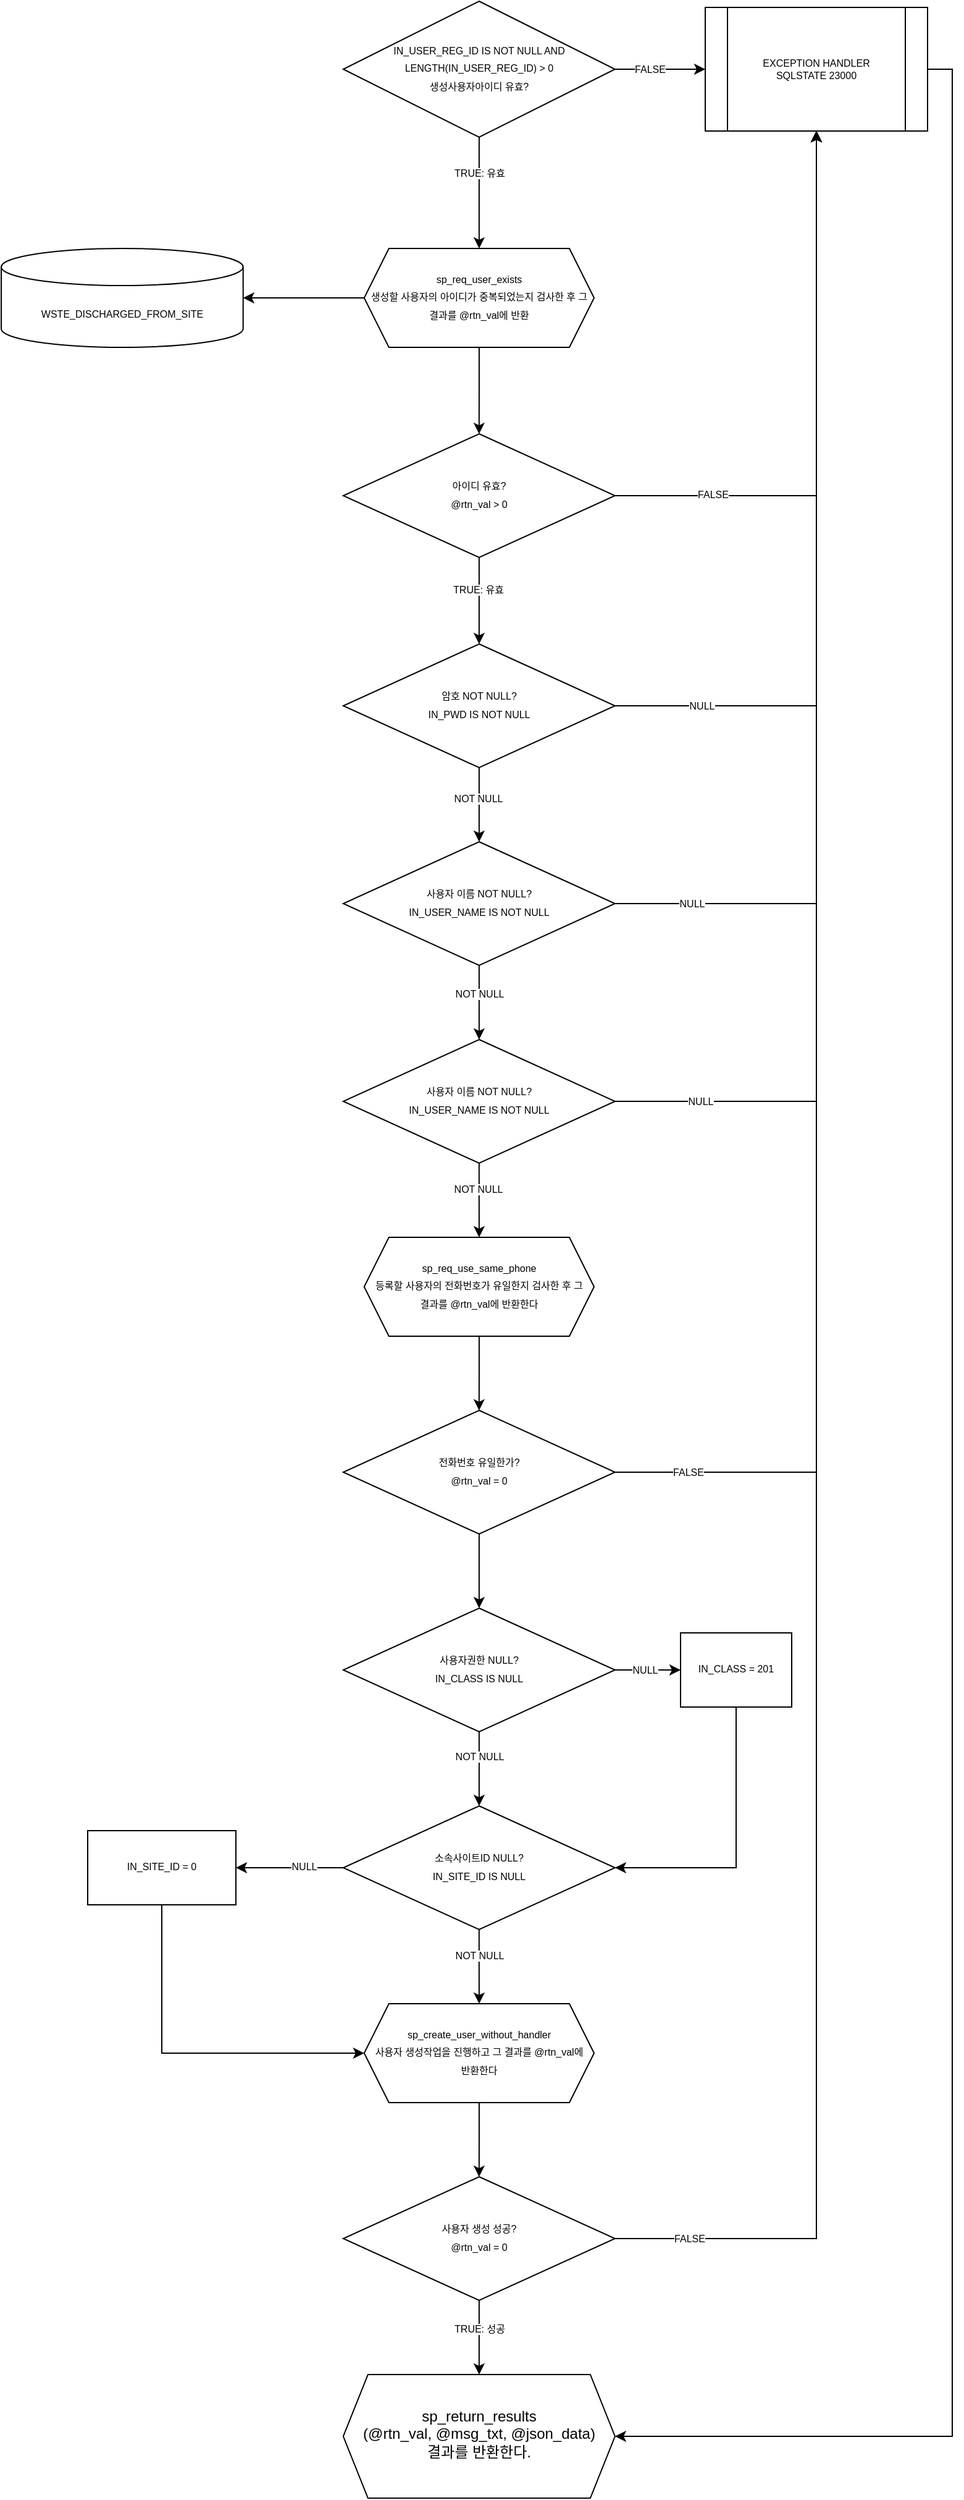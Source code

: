 <mxfile version="16.5.6" type="device"><diagram id="5-U5GQrKx4De8IffGInq" name="Page-1"><mxGraphModel dx="3296" dy="6227" grid="1" gridSize="10" guides="1" tooltips="1" connect="1" arrows="1" fold="1" page="1" pageScale="1" pageWidth="827" pageHeight="1169" math="0" shadow="0"><root><mxCell id="0"/><mxCell id="1" parent="0"/><mxCell id="DflL0X33gIR-mx3biRKd-7" value="" style="edgeStyle=orthogonalEdgeStyle;rounded=0;orthogonalLoop=1;jettySize=auto;html=1;entryX=0.5;entryY=0;entryDx=0;entryDy=0;exitX=0.5;exitY=1;exitDx=0;exitDy=0;" parent="1" source="WgC56VOVdKIKWmTyAk4q-1" target="DflL0X33gIR-mx3biRKd-24" edge="1"><mxGeometry relative="1" as="geometry"><mxPoint x="-380" y="-3370" as="sourcePoint"/><mxPoint x="-370.07" y="-3320" as="targetPoint"/></mxGeometry></mxCell><mxCell id="WgC56VOVdKIKWmTyAk4q-4" value="TRUE: 유효" style="edgeLabel;html=1;align=center;verticalAlign=middle;resizable=0;points=[];fontSize=8;" vertex="1" connectable="0" parent="DflL0X33gIR-mx3biRKd-7"><mxGeometry x="-0.359" relative="1" as="geometry"><mxPoint as="offset"/></mxGeometry></mxCell><mxCell id="DflL0X33gIR-mx3biRKd-26" value="" style="edgeStyle=orthogonalEdgeStyle;rounded=0;orthogonalLoop=1;jettySize=auto;html=1;" parent="1" source="DflL0X33gIR-mx3biRKd-24" target="DflL0X33gIR-mx3biRKd-25" edge="1"><mxGeometry relative="1" as="geometry"/></mxCell><mxCell id="DflL0X33gIR-mx3biRKd-107" style="edgeStyle=orthogonalEdgeStyle;rounded=0;orthogonalLoop=1;jettySize=auto;html=1;entryX=1;entryY=0.5;entryDx=0;entryDy=0;entryPerimeter=0;fontSize=8;" parent="1" source="DflL0X33gIR-mx3biRKd-24" target="DflL0X33gIR-mx3biRKd-106" edge="1"><mxGeometry relative="1" as="geometry"/></mxCell><mxCell id="DflL0X33gIR-mx3biRKd-24" value="&lt;span style=&quot;font-size: 8px&quot;&gt;sp_req_user_exists&lt;/span&gt;&lt;br&gt;&lt;span style=&quot;font-size: 8px&quot;&gt;생성할 사용자의 아이디가 중복되었는지 검사한 후 그 결과를 @rtn_val에 반환&lt;/span&gt;" style="shape=hexagon;perimeter=hexagonPerimeter2;whiteSpace=wrap;html=1;fixedSize=1;shadow=0;strokeWidth=1;spacing=6;spacingTop=-4;" parent="1" vertex="1"><mxGeometry x="-496.14" y="-3300" width="186.14" height="80" as="geometry"/></mxCell><mxCell id="DflL0X33gIR-mx3biRKd-30" value="" style="edgeStyle=orthogonalEdgeStyle;rounded=0;orthogonalLoop=1;jettySize=auto;html=1;fontSize=8;entryX=0.5;entryY=0;entryDx=0;entryDy=0;" parent="1" source="DflL0X33gIR-mx3biRKd-25" target="DflL0X33gIR-mx3biRKd-108" edge="1"><mxGeometry relative="1" as="geometry"><mxPoint x="-370" y="-2990" as="targetPoint"/></mxGeometry></mxCell><mxCell id="DflL0X33gIR-mx3biRKd-31" value="TRUE: 유효" style="edgeLabel;html=1;align=center;verticalAlign=middle;resizable=0;points=[];fontSize=8;" parent="DflL0X33gIR-mx3biRKd-30" vertex="1" connectable="0"><mxGeometry x="-0.258" y="-1" relative="1" as="geometry"><mxPoint as="offset"/></mxGeometry></mxCell><mxCell id="DflL0X33gIR-mx3biRKd-110" style="edgeStyle=orthogonalEdgeStyle;rounded=0;orthogonalLoop=1;jettySize=auto;html=1;entryX=0.5;entryY=1;entryDx=0;entryDy=0;fontSize=8;" parent="1" source="DflL0X33gIR-mx3biRKd-25" target="DflL0X33gIR-mx3biRKd-109" edge="1"><mxGeometry relative="1" as="geometry"/></mxCell><mxCell id="DflL0X33gIR-mx3biRKd-113" value="FALSE" style="edgeLabel;html=1;align=center;verticalAlign=middle;resizable=0;points=[];fontSize=8;" parent="DflL0X33gIR-mx3biRKd-110" vertex="1" connectable="0"><mxGeometry x="-0.655" y="1" relative="1" as="geometry"><mxPoint as="offset"/></mxGeometry></mxCell><mxCell id="DflL0X33gIR-mx3biRKd-25" value="&lt;span style=&quot;font-size: 8px&quot;&gt;아이디 유효?&lt;/span&gt;&lt;br&gt;&lt;span style=&quot;font-size: 8px&quot;&gt;@rtn_val&amp;nbsp;&amp;gt; 0&lt;/span&gt;" style="rhombus;whiteSpace=wrap;html=1;shadow=0;strokeWidth=1;spacing=6;spacingTop=-4;" parent="1" vertex="1"><mxGeometry x="-513.07" y="-3150" width="220" height="100" as="geometry"/></mxCell><mxCell id="DflL0X33gIR-mx3biRKd-106" value="&lt;span style=&quot;font-size: 8px&quot;&gt;WSTE_DISCHARGED_FROM_SITE&lt;/span&gt;" style="shape=cylinder3;whiteSpace=wrap;html=1;boundedLbl=1;backgroundOutline=1;size=15;fontSize=8;" parent="1" vertex="1"><mxGeometry x="-790" y="-3300" width="195.86" height="80" as="geometry"/></mxCell><mxCell id="DflL0X33gIR-mx3biRKd-112" style="edgeStyle=orthogonalEdgeStyle;rounded=0;orthogonalLoop=1;jettySize=auto;html=1;entryX=0.5;entryY=1;entryDx=0;entryDy=0;fontSize=8;" parent="1" source="DflL0X33gIR-mx3biRKd-108" target="DflL0X33gIR-mx3biRKd-109" edge="1"><mxGeometry relative="1" as="geometry"/></mxCell><mxCell id="DflL0X33gIR-mx3biRKd-114" value="NULL" style="edgeLabel;html=1;align=center;verticalAlign=middle;resizable=0;points=[];fontSize=8;" parent="DflL0X33gIR-mx3biRKd-112" vertex="1" connectable="0"><mxGeometry x="-0.778" relative="1" as="geometry"><mxPoint as="offset"/></mxGeometry></mxCell><mxCell id="DflL0X33gIR-mx3biRKd-116" value="" style="edgeStyle=orthogonalEdgeStyle;rounded=0;orthogonalLoop=1;jettySize=auto;html=1;fontSize=8;entryX=0.5;entryY=0;entryDx=0;entryDy=0;" parent="1" source="DflL0X33gIR-mx3biRKd-108" target="WgC56VOVdKIKWmTyAk4q-5" edge="1"><mxGeometry relative="1" as="geometry"/></mxCell><mxCell id="DflL0X33gIR-mx3biRKd-117" value="NOT NULL" style="edgeLabel;html=1;align=center;verticalAlign=middle;resizable=0;points=[];fontSize=8;" parent="DflL0X33gIR-mx3biRKd-116" vertex="1" connectable="0"><mxGeometry x="-0.186" y="-1" relative="1" as="geometry"><mxPoint as="offset"/></mxGeometry></mxCell><mxCell id="DflL0X33gIR-mx3biRKd-108" value="&lt;font style=&quot;font-size: 8px&quot;&gt;암호 NOT NULL?&lt;br&gt;IN_PWD IS NOT NULL&lt;/font&gt;" style="rhombus;whiteSpace=wrap;html=1;shadow=0;strokeWidth=1;spacing=6;spacingTop=-4;" parent="1" vertex="1"><mxGeometry x="-513.07" y="-2980" width="220" height="100" as="geometry"/></mxCell><mxCell id="DflL0X33gIR-mx3biRKd-118" style="edgeStyle=orthogonalEdgeStyle;rounded=0;orthogonalLoop=1;jettySize=auto;html=1;entryX=1;entryY=0.5;entryDx=0;entryDy=0;fontSize=8;exitX=1;exitY=0.5;exitDx=0;exitDy=0;" parent="1" source="DflL0X33gIR-mx3biRKd-109" target="DflL0X33gIR-mx3biRKd-115" edge="1"><mxGeometry relative="1" as="geometry"><Array as="points"><mxPoint x="-20" y="-3445"/><mxPoint x="-20" y="-1530"/></Array></mxGeometry></mxCell><mxCell id="DflL0X33gIR-mx3biRKd-109" value="EXCEPTION HANDLER&lt;br&gt;SQLSTATE 23000" style="shape=process;whiteSpace=wrap;html=1;backgroundOutline=1;fontSize=8;" parent="1" vertex="1"><mxGeometry x="-220" y="-3495" width="180" height="100" as="geometry"/></mxCell><mxCell id="DflL0X33gIR-mx3biRKd-115" value="sp_return_results&lt;br&gt;(@rtn_val, @msg_txt, @json_data)&lt;br&gt;결과를 반환한다." style="shape=hexagon;perimeter=hexagonPerimeter2;whiteSpace=wrap;html=1;fixedSize=1;shadow=0;strokeWidth=1;spacing=6;spacingTop=-4;" parent="1" vertex="1"><mxGeometry x="-513.07" y="-1580" width="220" height="100" as="geometry"/></mxCell><mxCell id="WgC56VOVdKIKWmTyAk4q-2" value="" style="edgeStyle=orthogonalEdgeStyle;rounded=0;orthogonalLoop=1;jettySize=auto;html=1;fontSize=8;" edge="1" parent="1" source="WgC56VOVdKIKWmTyAk4q-1" target="DflL0X33gIR-mx3biRKd-109"><mxGeometry relative="1" as="geometry"/></mxCell><mxCell id="WgC56VOVdKIKWmTyAk4q-3" value="FALSE" style="edgeLabel;html=1;align=center;verticalAlign=middle;resizable=0;points=[];fontSize=8;" vertex="1" connectable="0" parent="WgC56VOVdKIKWmTyAk4q-2"><mxGeometry x="-0.252" relative="1" as="geometry"><mxPoint as="offset"/></mxGeometry></mxCell><mxCell id="WgC56VOVdKIKWmTyAk4q-1" value="&lt;font style=&quot;font-size: 8px&quot;&gt;IN_USER_REG_ID IS NOT NULL AND LENGTH(IN_USER_REG_ID) &amp;gt; 0&lt;br&gt;생성사용자아이디 유효?&lt;br&gt;&lt;/font&gt;" style="rhombus;whiteSpace=wrap;html=1;shadow=0;strokeWidth=1;spacing=6;spacingTop=-4;" vertex="1" parent="1"><mxGeometry x="-513.07" y="-3500" width="220" height="110" as="geometry"/></mxCell><mxCell id="WgC56VOVdKIKWmTyAk4q-6" style="edgeStyle=orthogonalEdgeStyle;rounded=0;orthogonalLoop=1;jettySize=auto;html=1;entryX=0.5;entryY=1;entryDx=0;entryDy=0;fontSize=8;" edge="1" parent="1" source="WgC56VOVdKIKWmTyAk4q-5" target="DflL0X33gIR-mx3biRKd-109"><mxGeometry relative="1" as="geometry"/></mxCell><mxCell id="WgC56VOVdKIKWmTyAk4q-7" value="NULL" style="edgeLabel;html=1;align=center;verticalAlign=middle;resizable=0;points=[];fontSize=8;" vertex="1" connectable="0" parent="WgC56VOVdKIKWmTyAk4q-6"><mxGeometry x="-0.844" relative="1" as="geometry"><mxPoint as="offset"/></mxGeometry></mxCell><mxCell id="WgC56VOVdKIKWmTyAk4q-9" value="" style="edgeStyle=orthogonalEdgeStyle;rounded=0;orthogonalLoop=1;jettySize=auto;html=1;fontSize=8;" edge="1" parent="1" source="WgC56VOVdKIKWmTyAk4q-5" target="WgC56VOVdKIKWmTyAk4q-8"><mxGeometry relative="1" as="geometry"/></mxCell><mxCell id="WgC56VOVdKIKWmTyAk4q-10" value="NOT NULL" style="edgeLabel;html=1;align=center;verticalAlign=middle;resizable=0;points=[];fontSize=8;" vertex="1" connectable="0" parent="WgC56VOVdKIKWmTyAk4q-9"><mxGeometry x="-0.252" relative="1" as="geometry"><mxPoint as="offset"/></mxGeometry></mxCell><mxCell id="WgC56VOVdKIKWmTyAk4q-5" value="&lt;font style=&quot;font-size: 8px&quot;&gt;사용자 이름 NOT NULL?&lt;br&gt;IN_USER_NAME IS NOT NULL&lt;/font&gt;" style="rhombus;whiteSpace=wrap;html=1;shadow=0;strokeWidth=1;spacing=6;spacingTop=-4;" vertex="1" parent="1"><mxGeometry x="-513.07" y="-2820" width="220" height="100" as="geometry"/></mxCell><mxCell id="WgC56VOVdKIKWmTyAk4q-11" style="edgeStyle=orthogonalEdgeStyle;rounded=0;orthogonalLoop=1;jettySize=auto;html=1;fontSize=8;" edge="1" parent="1" source="WgC56VOVdKIKWmTyAk4q-8" target="DflL0X33gIR-mx3biRKd-109"><mxGeometry relative="1" as="geometry"/></mxCell><mxCell id="WgC56VOVdKIKWmTyAk4q-12" value="NULL" style="edgeLabel;html=1;align=center;verticalAlign=middle;resizable=0;points=[];fontSize=8;" vertex="1" connectable="0" parent="WgC56VOVdKIKWmTyAk4q-11"><mxGeometry x="-0.856" relative="1" as="geometry"><mxPoint as="offset"/></mxGeometry></mxCell><mxCell id="WgC56VOVdKIKWmTyAk4q-14" value="" style="edgeStyle=orthogonalEdgeStyle;rounded=0;orthogonalLoop=1;jettySize=auto;html=1;fontSize=8;" edge="1" parent="1" source="WgC56VOVdKIKWmTyAk4q-8" target="WgC56VOVdKIKWmTyAk4q-13"><mxGeometry relative="1" as="geometry"/></mxCell><mxCell id="WgC56VOVdKIKWmTyAk4q-15" value="NOT NULL" style="edgeLabel;html=1;align=center;verticalAlign=middle;resizable=0;points=[];fontSize=8;" vertex="1" connectable="0" parent="WgC56VOVdKIKWmTyAk4q-14"><mxGeometry x="-0.295" y="-1" relative="1" as="geometry"><mxPoint as="offset"/></mxGeometry></mxCell><mxCell id="WgC56VOVdKIKWmTyAk4q-8" value="&lt;font style=&quot;font-size: 8px&quot;&gt;사용자 이름 NOT NULL?&lt;br&gt;IN_USER_NAME IS NOT NULL&lt;/font&gt;" style="rhombus;whiteSpace=wrap;html=1;shadow=0;strokeWidth=1;spacing=6;spacingTop=-4;" vertex="1" parent="1"><mxGeometry x="-513.07" y="-2660" width="220" height="100" as="geometry"/></mxCell><mxCell id="WgC56VOVdKIKWmTyAk4q-18" value="" style="edgeStyle=orthogonalEdgeStyle;rounded=0;orthogonalLoop=1;jettySize=auto;html=1;fontSize=8;" edge="1" parent="1" source="WgC56VOVdKIKWmTyAk4q-13" target="WgC56VOVdKIKWmTyAk4q-17"><mxGeometry relative="1" as="geometry"/></mxCell><mxCell id="WgC56VOVdKIKWmTyAk4q-13" value="&lt;span style=&quot;font-size: 8px&quot;&gt;sp_req_use_same_phone&lt;/span&gt;&lt;br&gt;&lt;span style=&quot;font-size: 8px&quot;&gt;등록할 사용자의 전화번호가 유일한지 검사한 후 그 결과를&amp;nbsp;&lt;/span&gt;&lt;span style=&quot;font-size: 8px&quot;&gt;@rtn_val에 반환한다&lt;/span&gt;" style="shape=hexagon;perimeter=hexagonPerimeter2;whiteSpace=wrap;html=1;fixedSize=1;shadow=0;strokeWidth=1;spacing=6;spacingTop=-4;" vertex="1" parent="1"><mxGeometry x="-496.14" y="-2500" width="186.14" height="80" as="geometry"/></mxCell><mxCell id="WgC56VOVdKIKWmTyAk4q-19" style="edgeStyle=orthogonalEdgeStyle;rounded=0;orthogonalLoop=1;jettySize=auto;html=1;fontSize=8;" edge="1" parent="1" source="WgC56VOVdKIKWmTyAk4q-17" target="DflL0X33gIR-mx3biRKd-109"><mxGeometry relative="1" as="geometry"/></mxCell><mxCell id="WgC56VOVdKIKWmTyAk4q-20" value="FALSE" style="edgeLabel;html=1;align=center;verticalAlign=middle;resizable=0;points=[];fontSize=8;" vertex="1" connectable="0" parent="WgC56VOVdKIKWmTyAk4q-19"><mxGeometry x="-0.906" relative="1" as="geometry"><mxPoint as="offset"/></mxGeometry></mxCell><mxCell id="WgC56VOVdKIKWmTyAk4q-22" value="" style="edgeStyle=orthogonalEdgeStyle;rounded=0;orthogonalLoop=1;jettySize=auto;html=1;fontSize=8;" edge="1" parent="1" source="WgC56VOVdKIKWmTyAk4q-17" target="WgC56VOVdKIKWmTyAk4q-21"><mxGeometry relative="1" as="geometry"/></mxCell><mxCell id="WgC56VOVdKIKWmTyAk4q-17" value="&lt;font style=&quot;font-size: 8px&quot;&gt;전화번호 유일한가?&lt;br&gt;@rtn_val = 0&lt;/font&gt;" style="rhombus;whiteSpace=wrap;html=1;shadow=0;strokeWidth=1;spacing=6;spacingTop=-4;" vertex="1" parent="1"><mxGeometry x="-513.07" y="-2360" width="220" height="100" as="geometry"/></mxCell><mxCell id="WgC56VOVdKIKWmTyAk4q-24" value="" style="edgeStyle=orthogonalEdgeStyle;rounded=0;orthogonalLoop=1;jettySize=auto;html=1;fontSize=8;" edge="1" parent="1" source="WgC56VOVdKIKWmTyAk4q-21" target="WgC56VOVdKIKWmTyAk4q-23"><mxGeometry relative="1" as="geometry"/></mxCell><mxCell id="WgC56VOVdKIKWmTyAk4q-28" value="NULL" style="edgeLabel;html=1;align=center;verticalAlign=middle;resizable=0;points=[];fontSize=8;" vertex="1" connectable="0" parent="WgC56VOVdKIKWmTyAk4q-24"><mxGeometry x="-0.384" y="-1" relative="1" as="geometry"><mxPoint x="7" y="-1" as="offset"/></mxGeometry></mxCell><mxCell id="WgC56VOVdKIKWmTyAk4q-26" value="" style="edgeStyle=orthogonalEdgeStyle;rounded=0;orthogonalLoop=1;jettySize=auto;html=1;fontSize=8;" edge="1" parent="1" source="WgC56VOVdKIKWmTyAk4q-21" target="WgC56VOVdKIKWmTyAk4q-25"><mxGeometry relative="1" as="geometry"/></mxCell><mxCell id="WgC56VOVdKIKWmTyAk4q-27" value="NOT NULL" style="edgeLabel;html=1;align=center;verticalAlign=middle;resizable=0;points=[];fontSize=8;" vertex="1" connectable="0" parent="WgC56VOVdKIKWmTyAk4q-26"><mxGeometry x="-0.344" relative="1" as="geometry"><mxPoint as="offset"/></mxGeometry></mxCell><mxCell id="WgC56VOVdKIKWmTyAk4q-21" value="&lt;font style=&quot;font-size: 8px&quot;&gt;사용자권한 NULL?&lt;br&gt;IN_CLASS IS NULL&lt;/font&gt;" style="rhombus;whiteSpace=wrap;html=1;shadow=0;strokeWidth=1;spacing=6;spacingTop=-4;" vertex="1" parent="1"><mxGeometry x="-513.07" y="-2200" width="220" height="100" as="geometry"/></mxCell><mxCell id="WgC56VOVdKIKWmTyAk4q-29" style="edgeStyle=orthogonalEdgeStyle;rounded=0;orthogonalLoop=1;jettySize=auto;html=1;entryX=1;entryY=0.5;entryDx=0;entryDy=0;fontSize=8;" edge="1" parent="1" source="WgC56VOVdKIKWmTyAk4q-23" target="WgC56VOVdKIKWmTyAk4q-25"><mxGeometry relative="1" as="geometry"><Array as="points"><mxPoint x="-195" y="-1990"/></Array></mxGeometry></mxCell><mxCell id="WgC56VOVdKIKWmTyAk4q-23" value="&lt;font style=&quot;font-size: 8px&quot;&gt;IN_CLASS = 201&lt;/font&gt;" style="whiteSpace=wrap;html=1;shadow=0;strokeWidth=1;spacing=6;spacingTop=-4;" vertex="1" parent="1"><mxGeometry x="-240" y="-2180" width="90" height="60" as="geometry"/></mxCell><mxCell id="WgC56VOVdKIKWmTyAk4q-31" value="" style="edgeStyle=orthogonalEdgeStyle;rounded=0;orthogonalLoop=1;jettySize=auto;html=1;fontSize=8;" edge="1" parent="1" source="WgC56VOVdKIKWmTyAk4q-25" target="WgC56VOVdKIKWmTyAk4q-30"><mxGeometry relative="1" as="geometry"/></mxCell><mxCell id="WgC56VOVdKIKWmTyAk4q-35" value="NULL" style="edgeLabel;html=1;align=center;verticalAlign=middle;resizable=0;points=[];fontSize=8;" vertex="1" connectable="0" parent="WgC56VOVdKIKWmTyAk4q-31"><mxGeometry x="-0.265" y="-1" relative="1" as="geometry"><mxPoint as="offset"/></mxGeometry></mxCell><mxCell id="WgC56VOVdKIKWmTyAk4q-33" value="" style="edgeStyle=orthogonalEdgeStyle;rounded=0;orthogonalLoop=1;jettySize=auto;html=1;fontSize=8;" edge="1" parent="1" source="WgC56VOVdKIKWmTyAk4q-25" target="WgC56VOVdKIKWmTyAk4q-32"><mxGeometry relative="1" as="geometry"/></mxCell><mxCell id="WgC56VOVdKIKWmTyAk4q-36" value="NOT NULL" style="edgeLabel;html=1;align=center;verticalAlign=middle;resizable=0;points=[];fontSize=8;" vertex="1" connectable="0" parent="WgC56VOVdKIKWmTyAk4q-33"><mxGeometry x="-0.295" relative="1" as="geometry"><mxPoint as="offset"/></mxGeometry></mxCell><mxCell id="WgC56VOVdKIKWmTyAk4q-25" value="&lt;font style=&quot;font-size: 8px&quot;&gt;소속사이트ID NULL?&lt;br&gt;IN_SITE_ID IS NULL&lt;/font&gt;" style="rhombus;whiteSpace=wrap;html=1;shadow=0;strokeWidth=1;spacing=6;spacingTop=-4;" vertex="1" parent="1"><mxGeometry x="-513.07" y="-2040" width="220" height="100" as="geometry"/></mxCell><mxCell id="WgC56VOVdKIKWmTyAk4q-34" style="edgeStyle=orthogonalEdgeStyle;rounded=0;orthogonalLoop=1;jettySize=auto;html=1;entryX=0;entryY=0.5;entryDx=0;entryDy=0;fontSize=8;" edge="1" parent="1" source="WgC56VOVdKIKWmTyAk4q-30" target="WgC56VOVdKIKWmTyAk4q-32"><mxGeometry relative="1" as="geometry"><Array as="points"><mxPoint x="-660" y="-1840"/></Array></mxGeometry></mxCell><mxCell id="WgC56VOVdKIKWmTyAk4q-30" value="&lt;font style=&quot;font-size: 8px&quot;&gt;IN_SITE_ID = 0&lt;/font&gt;" style="whiteSpace=wrap;html=1;shadow=0;strokeWidth=1;spacing=6;spacingTop=-4;" vertex="1" parent="1"><mxGeometry x="-720" y="-2020" width="120" height="60" as="geometry"/></mxCell><mxCell id="WgC56VOVdKIKWmTyAk4q-38" value="" style="edgeStyle=orthogonalEdgeStyle;rounded=0;orthogonalLoop=1;jettySize=auto;html=1;fontSize=8;" edge="1" parent="1" source="WgC56VOVdKIKWmTyAk4q-32" target="WgC56VOVdKIKWmTyAk4q-37"><mxGeometry relative="1" as="geometry"/></mxCell><mxCell id="WgC56VOVdKIKWmTyAk4q-32" value="&lt;span style=&quot;font-size: 8px&quot;&gt;sp_create_user_without_handler&lt;/span&gt;&lt;br&gt;&lt;span style=&quot;font-size: 8px&quot;&gt;사용자 생성작업을 진행하고 그 결과를&amp;nbsp;@rtn_val에 반환한다&lt;/span&gt;" style="shape=hexagon;perimeter=hexagonPerimeter2;whiteSpace=wrap;html=1;fixedSize=1;shadow=0;strokeWidth=1;spacing=6;spacingTop=-4;" vertex="1" parent="1"><mxGeometry x="-496.14" y="-1880" width="186.14" height="80" as="geometry"/></mxCell><mxCell id="WgC56VOVdKIKWmTyAk4q-39" style="edgeStyle=orthogonalEdgeStyle;rounded=0;orthogonalLoop=1;jettySize=auto;html=1;fontSize=8;" edge="1" parent="1" source="WgC56VOVdKIKWmTyAk4q-37" target="DflL0X33gIR-mx3biRKd-109"><mxGeometry relative="1" as="geometry"/></mxCell><mxCell id="WgC56VOVdKIKWmTyAk4q-40" value="FALSE" style="edgeLabel;html=1;align=center;verticalAlign=middle;resizable=0;points=[];fontSize=8;" vertex="1" connectable="0" parent="WgC56VOVdKIKWmTyAk4q-39"><mxGeometry x="-0.936" relative="1" as="geometry"><mxPoint as="offset"/></mxGeometry></mxCell><mxCell id="WgC56VOVdKIKWmTyAk4q-41" value="" style="edgeStyle=orthogonalEdgeStyle;rounded=0;orthogonalLoop=1;jettySize=auto;html=1;fontSize=8;" edge="1" parent="1" source="WgC56VOVdKIKWmTyAk4q-37" target="DflL0X33gIR-mx3biRKd-115"><mxGeometry relative="1" as="geometry"/></mxCell><mxCell id="WgC56VOVdKIKWmTyAk4q-42" value="TRUE: 성공" style="edgeLabel;html=1;align=center;verticalAlign=middle;resizable=0;points=[];fontSize=8;" vertex="1" connectable="0" parent="WgC56VOVdKIKWmTyAk4q-41"><mxGeometry x="-0.256" relative="1" as="geometry"><mxPoint as="offset"/></mxGeometry></mxCell><mxCell id="WgC56VOVdKIKWmTyAk4q-37" value="&lt;font style=&quot;font-size: 8px&quot;&gt;사용자 생성 성공?&lt;br&gt;@rtn_val = 0&lt;/font&gt;" style="rhombus;whiteSpace=wrap;html=1;shadow=0;strokeWidth=1;spacing=6;spacingTop=-4;" vertex="1" parent="1"><mxGeometry x="-513.07" y="-1740" width="220" height="100" as="geometry"/></mxCell></root></mxGraphModel></diagram></mxfile>